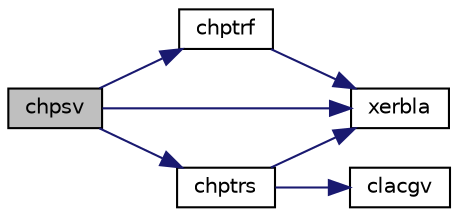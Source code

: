 digraph "chpsv"
{
 // LATEX_PDF_SIZE
  edge [fontname="Helvetica",fontsize="10",labelfontname="Helvetica",labelfontsize="10"];
  node [fontname="Helvetica",fontsize="10",shape=record];
  rankdir="LR";
  Node1 [label="chpsv",height=0.2,width=0.4,color="black", fillcolor="grey75", style="filled", fontcolor="black",tooltip="CHPSV computes the solution to system of linear equations A * X = B for OTHER matrices"];
  Node1 -> Node2 [color="midnightblue",fontsize="10",style="solid",fontname="Helvetica"];
  Node2 [label="chptrf",height=0.2,width=0.4,color="black", fillcolor="white", style="filled",URL="$chptrf_8f.html#a75086be0576c88746996a908c591ec50",tooltip="CHPTRF"];
  Node2 -> Node3 [color="midnightblue",fontsize="10",style="solid",fontname="Helvetica"];
  Node3 [label="xerbla",height=0.2,width=0.4,color="black", fillcolor="white", style="filled",URL="$xerbla_8f.html#a377ee61015baf8dea7770b3a404b1c07",tooltip="XERBLA"];
  Node1 -> Node4 [color="midnightblue",fontsize="10",style="solid",fontname="Helvetica"];
  Node4 [label="chptrs",height=0.2,width=0.4,color="black", fillcolor="white", style="filled",URL="$chptrs_8f.html#a4b550381e2fefa55d36bff50b7d45017",tooltip="CHPTRS"];
  Node4 -> Node5 [color="midnightblue",fontsize="10",style="solid",fontname="Helvetica"];
  Node5 [label="clacgv",height=0.2,width=0.4,color="black", fillcolor="white", style="filled",URL="$clacgv_8f.html#a0ff51770edb0cdc7328fdae7ace7954e",tooltip="CLACGV conjugates a complex vector."];
  Node4 -> Node3 [color="midnightblue",fontsize="10",style="solid",fontname="Helvetica"];
  Node1 -> Node3 [color="midnightblue",fontsize="10",style="solid",fontname="Helvetica"];
}
